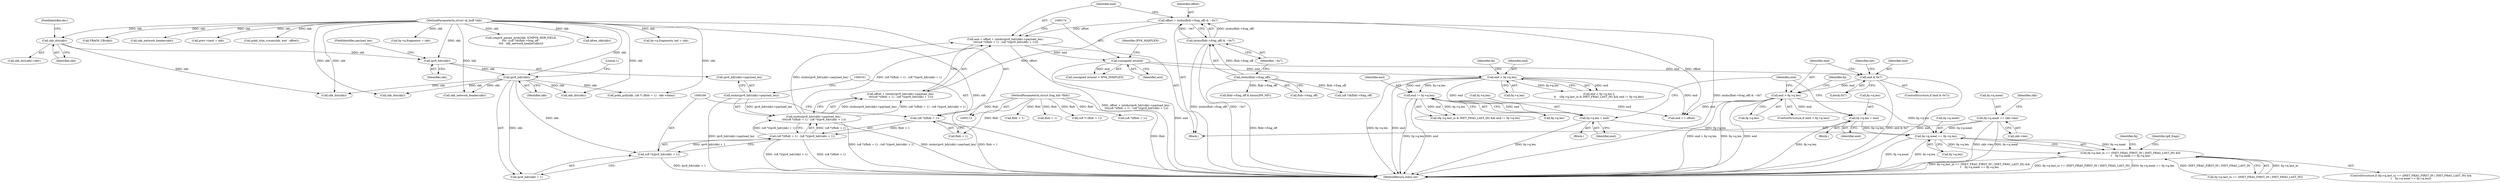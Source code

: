 digraph "0_linux_70789d7052239992824628db8133de08dc78e593_0@pointer" {
"1000538" [label="(Call,fq->q.meat == fq->q.len)"];
"1000489" [label="(Call,fq->q.meat += skb->len)"];
"1000311" [label="(Call,fq->q.len = end)"];
"1000294" [label="(Call,end > fq->q.len)"];
"1000280" [label="(Call,end & 0x7)"];
"1000173" [label="(Call,(unsigned int)end)"];
"1000149" [label="(Call,end = offset + (ntohs(ipv6_hdr(skb)->payload_len) -\n\t\t\t((u8 *)(fhdr + 1) - (u8 *)(ipv6_hdr(skb) + 1))))"];
"1000141" [label="(Call,offset = ntohs(fhdr->frag_off) & ~0x7)"];
"1000143" [label="(Call,ntohs(fhdr->frag_off) & ~0x7)"];
"1000144" [label="(Call,ntohs(fhdr->frag_off))"];
"1000153" [label="(Call,ntohs(ipv6_hdr(skb)->payload_len) -\n\t\t\t((u8 *)(fhdr + 1) - (u8 *)(ipv6_hdr(skb) + 1)))"];
"1000154" [label="(Call,ntohs(ipv6_hdr(skb)->payload_len))"];
"1000159" [label="(Call,(u8 *)(fhdr + 1) - (u8 *)(ipv6_hdr(skb) + 1))"];
"1000160" [label="(Call,(u8 *)(fhdr + 1))"];
"1000116" [label="(MethodParameterIn,struct frag_hdr *fhdr)"];
"1000165" [label="(Call,(u8 *)(ipv6_hdr(skb) + 1))"];
"1000168" [label="(Call,ipv6_hdr(skb))"];
"1000156" [label="(Call,ipv6_hdr(skb))"];
"1000129" [label="(Call,skb_dst(skb))"];
"1000115" [label="(MethodParameterIn,struct sk_buff *skb)"];
"1000270" [label="(Call,fq->q.len = end)"];
"1000255" [label="(Call,end != fq->q.len)"];
"1000240" [label="(Call,end < fq->q.len)"];
"1000528" [label="(Call,fq->q.last_in == (INET_FRAG_FIRST_IN | INET_FRAG_LAST_IN) &&\n\t    fq->q.meat == fq->q.len)"];
"1000131" [label="(FieldIdentifier,dev)"];
"1000597" [label="(MethodReturn,static int)"];
"1000489" [label="(Call,fq->q.meat += skb->len)"];
"1000155" [label="(Call,ipv6_hdr(skb)->payload_len)"];
"1000209" [label="(Call,skb_network_header(skb))"];
"1000311" [label="(Call,fq->q.len = end)"];
"1000296" [label="(Call,fq->q.len)"];
"1000173" [label="(Call,(unsigned int)end)"];
"1000237" [label="(Block,)"];
"1000279" [label="(ControlStructure,if (end & 0x7))"];
"1000115" [label="(MethodParameterIn,struct sk_buff *skb)"];
"1000317" [label="(Identifier,end)"];
"1000118" [label="(Block,)"];
"1000143" [label="(Call,ntohs(fhdr->frag_off) & ~0x7)"];
"1000130" [label="(Identifier,skb)"];
"1000527" [label="(ControlStructure,if (fq->q.last_in == (INET_FRAG_FIRST_IN | INET_FRAG_LAST_IN) &&\n\t    fq->q.meat == fq->q.len))"];
"1000158" [label="(FieldIdentifier,payload_len)"];
"1000151" [label="(Call,offset + (ntohs(ipv6_hdr(skb)->payload_len) -\n\t\t\t((u8 *)(fhdr + 1) - (u8 *)(ipv6_hdr(skb) + 1))))"];
"1000255" [label="(Call,end != fq->q.len)"];
"1000270" [label="(Call,fq->q.len = end)"];
"1000247" [label="(Call,(fq->q.last_in & INET_FRAG_LAST_IN) && end != fq->q.len)"];
"1000239" [label="(Call,end < fq->q.len ||\n\t\t    ((fq->q.last_in & INET_FRAG_LAST_IN) && end != fq->q.len))"];
"1000301" [label="(Block,)"];
"1000160" [label="(Call,(u8 *)(fhdr + 1))"];
"1000453" [label="(Call,fq->q.fragments = skb)"];
"1000169" [label="(Identifier,skb)"];
"1000529" [label="(Call,fq->q.last_in == (INET_FRAG_FIRST_IN | INET_FRAG_LAST_IN))"];
"1000167" [label="(Call,ipv6_hdr(skb) + 1)"];
"1000116" [label="(MethodParameterIn,struct frag_hdr *fhdr)"];
"1000589" [label="(Call,skb_dst(skb))"];
"1000285" [label="(Identifier,net)"];
"1000181" [label="(Call,skb_dst(skb))"];
"1000282" [label="(Literal,0x7)"];
"1000142" [label="(Identifier,offset)"];
"1000153" [label="(Call,ntohs(ipv6_hdr(skb)->payload_len) -\n\t\t\t((u8 *)(fhdr + 1) - (u8 *)(ipv6_hdr(skb) + 1)))"];
"1000184" [label="(Call,icmpv6_param_prob(skb, ICMPV6_HDR_FIELD,\n\t\t\t\t  ((u8 *)&fhdr->frag_off -\n\t\t\t\t   skb_network_header(skb))))"];
"1000551" [label="(Identifier,fq)"];
"1000539" [label="(Call,fq->q.meat)"];
"1000538" [label="(Call,fq->q.meat == fq->q.len)"];
"1000257" [label="(Call,fq->q.len)"];
"1000141" [label="(Call,offset = ntohs(fhdr->frag_off) & ~0x7)"];
"1000148" [label="(Identifier,~0x7)"];
"1000242" [label="(Call,fq->q.len)"];
"1000251" [label="(Identifier,fq)"];
"1000592" [label="(Call,kfree_skb(skb))"];
"1000224" [label="(Call,fhdr + 1)"];
"1000128" [label="(Call,skb_dst(skb)->dev)"];
"1000170" [label="(Literal,1)"];
"1000150" [label="(Identifier,end)"];
"1000287" [label="(Call,skb_dst(skb))"];
"1000276" [label="(Identifier,end)"];
"1000330" [label="(Call,fhdr + 1)"];
"1000256" [label="(Identifier,end)"];
"1000320" [label="(Identifier,end)"];
"1000325" [label="(Call,pskb_pull(skb, (u8 *) (fhdr + 1) - skb->data))"];
"1000271" [label="(Call,fq->q.len)"];
"1000500" [label="(Identifier,skb)"];
"1000188" [label="(Call,(u8 *)&fhdr->frag_off)"];
"1000240" [label="(Call,end < fq->q.len)"];
"1000293" [label="(ControlStructure,if (end > fq->q.len))"];
"1000281" [label="(Identifier,end)"];
"1000165" [label="(Call,(u8 *)(ipv6_hdr(skb) + 1))"];
"1000544" [label="(Call,fq->q.len)"];
"1000145" [label="(Call,fhdr->frag_off)"];
"1000490" [label="(Call,fq->q.meat)"];
"1000156" [label="(Call,ipv6_hdr(skb))"];
"1000312" [label="(Call,fq->q.len)"];
"1000172" [label="(Call,(unsigned int)end > IPV6_MAXPLEN)"];
"1000280" [label="(Call,end & 0x7)"];
"1000162" [label="(Call,fhdr + 1)"];
"1000438" [label="(Call,fq->q.fragments_tail = skb)"];
"1000426" [label="(Call,FRAG6_CB(skb))"];
"1000194" [label="(Call,skb_network_header(skb))"];
"1000294" [label="(Call,end > fq->q.len)"];
"1000528" [label="(Call,fq->q.last_in == (INET_FRAG_FIRST_IN | INET_FRAG_LAST_IN) &&\n\t    fq->q.meat == fq->q.len)"];
"1000231" [label="(Call,fhdr->frag_off & htons(IP6_MF))"];
"1000175" [label="(Identifier,end)"];
"1000557" [label="(Identifier,ip6_frags)"];
"1000447" [label="(Call,prev->next = skb)"];
"1000144" [label="(Call,ntohs(fhdr->frag_off))"];
"1000129" [label="(Call,skb_dst(skb))"];
"1000176" [label="(Identifier,IPV6_MAXPLEN)"];
"1000328" [label="(Call,(u8 *) (fhdr + 1))"];
"1000338" [label="(Call,pskb_trim_rcsum(skb, end - offset))"];
"1000319" [label="(Call,end == offset)"];
"1000222" [label="(Call,(u8 *)(fhdr + 1))"];
"1000157" [label="(Identifier,skb)"];
"1000241" [label="(Identifier,end)"];
"1000295" [label="(Identifier,end)"];
"1000159" [label="(Call,(u8 *)(fhdr + 1) - (u8 *)(ipv6_hdr(skb) + 1))"];
"1000154" [label="(Call,ntohs(ipv6_hdr(skb)->payload_len))"];
"1000149" [label="(Call,end = offset + (ntohs(ipv6_hdr(skb)->payload_len) -\n\t\t\t((u8 *)(fhdr + 1) - (u8 *)(ipv6_hdr(skb) + 1))))"];
"1000168" [label="(Call,ipv6_hdr(skb))"];
"1000306" [label="(Identifier,fq)"];
"1000495" [label="(Call,skb->len)"];
"1000538" -> "1000528"  [label="AST: "];
"1000538" -> "1000544"  [label="CFG: "];
"1000539" -> "1000538"  [label="AST: "];
"1000544" -> "1000538"  [label="AST: "];
"1000528" -> "1000538"  [label="CFG: "];
"1000538" -> "1000597"  [label="DDG: fq->q.meat"];
"1000538" -> "1000597"  [label="DDG: fq->q.len"];
"1000538" -> "1000528"  [label="DDG: fq->q.meat"];
"1000538" -> "1000528"  [label="DDG: fq->q.len"];
"1000489" -> "1000538"  [label="DDG: fq->q.meat"];
"1000311" -> "1000538"  [label="DDG: fq->q.len"];
"1000294" -> "1000538"  [label="DDG: fq->q.len"];
"1000270" -> "1000538"  [label="DDG: fq->q.len"];
"1000489" -> "1000118"  [label="AST: "];
"1000489" -> "1000495"  [label="CFG: "];
"1000490" -> "1000489"  [label="AST: "];
"1000495" -> "1000489"  [label="AST: "];
"1000500" -> "1000489"  [label="CFG: "];
"1000489" -> "1000597"  [label="DDG: skb->len"];
"1000489" -> "1000597"  [label="DDG: fq->q.meat"];
"1000311" -> "1000301"  [label="AST: "];
"1000311" -> "1000317"  [label="CFG: "];
"1000312" -> "1000311"  [label="AST: "];
"1000317" -> "1000311"  [label="AST: "];
"1000320" -> "1000311"  [label="CFG: "];
"1000311" -> "1000597"  [label="DDG: fq->q.len"];
"1000294" -> "1000311"  [label="DDG: end"];
"1000294" -> "1000293"  [label="AST: "];
"1000294" -> "1000296"  [label="CFG: "];
"1000295" -> "1000294"  [label="AST: "];
"1000296" -> "1000294"  [label="AST: "];
"1000306" -> "1000294"  [label="CFG: "];
"1000320" -> "1000294"  [label="CFG: "];
"1000294" -> "1000597"  [label="DDG: end > fq->q.len"];
"1000294" -> "1000597"  [label="DDG: fq->q.len"];
"1000294" -> "1000597"  [label="DDG: end"];
"1000280" -> "1000294"  [label="DDG: end"];
"1000294" -> "1000319"  [label="DDG: end"];
"1000280" -> "1000279"  [label="AST: "];
"1000280" -> "1000282"  [label="CFG: "];
"1000281" -> "1000280"  [label="AST: "];
"1000282" -> "1000280"  [label="AST: "];
"1000285" -> "1000280"  [label="CFG: "];
"1000295" -> "1000280"  [label="CFG: "];
"1000280" -> "1000597"  [label="DDG: end & 0x7"];
"1000280" -> "1000597"  [label="DDG: end"];
"1000173" -> "1000280"  [label="DDG: end"];
"1000173" -> "1000172"  [label="AST: "];
"1000173" -> "1000175"  [label="CFG: "];
"1000174" -> "1000173"  [label="AST: "];
"1000175" -> "1000173"  [label="AST: "];
"1000176" -> "1000173"  [label="CFG: "];
"1000173" -> "1000597"  [label="DDG: end"];
"1000173" -> "1000172"  [label="DDG: end"];
"1000149" -> "1000173"  [label="DDG: end"];
"1000173" -> "1000240"  [label="DDG: end"];
"1000149" -> "1000118"  [label="AST: "];
"1000149" -> "1000151"  [label="CFG: "];
"1000150" -> "1000149"  [label="AST: "];
"1000151" -> "1000149"  [label="AST: "];
"1000174" -> "1000149"  [label="CFG: "];
"1000149" -> "1000597"  [label="DDG: offset + (ntohs(ipv6_hdr(skb)->payload_len) -\n\t\t\t((u8 *)(fhdr + 1) - (u8 *)(ipv6_hdr(skb) + 1)))"];
"1000141" -> "1000149"  [label="DDG: offset"];
"1000153" -> "1000149"  [label="DDG: ntohs(ipv6_hdr(skb)->payload_len)"];
"1000153" -> "1000149"  [label="DDG: (u8 *)(fhdr + 1) - (u8 *)(ipv6_hdr(skb) + 1)"];
"1000141" -> "1000118"  [label="AST: "];
"1000141" -> "1000143"  [label="CFG: "];
"1000142" -> "1000141"  [label="AST: "];
"1000143" -> "1000141"  [label="AST: "];
"1000150" -> "1000141"  [label="CFG: "];
"1000141" -> "1000597"  [label="DDG: ntohs(fhdr->frag_off) & ~0x7"];
"1000143" -> "1000141"  [label="DDG: ntohs(fhdr->frag_off)"];
"1000143" -> "1000141"  [label="DDG: ~0x7"];
"1000141" -> "1000151"  [label="DDG: offset"];
"1000141" -> "1000319"  [label="DDG: offset"];
"1000143" -> "1000148"  [label="CFG: "];
"1000144" -> "1000143"  [label="AST: "];
"1000148" -> "1000143"  [label="AST: "];
"1000143" -> "1000597"  [label="DDG: ntohs(fhdr->frag_off)"];
"1000143" -> "1000597"  [label="DDG: ~0x7"];
"1000144" -> "1000143"  [label="DDG: fhdr->frag_off"];
"1000144" -> "1000145"  [label="CFG: "];
"1000145" -> "1000144"  [label="AST: "];
"1000148" -> "1000144"  [label="CFG: "];
"1000144" -> "1000597"  [label="DDG: fhdr->frag_off"];
"1000144" -> "1000188"  [label="DDG: fhdr->frag_off"];
"1000144" -> "1000231"  [label="DDG: fhdr->frag_off"];
"1000153" -> "1000151"  [label="AST: "];
"1000153" -> "1000159"  [label="CFG: "];
"1000154" -> "1000153"  [label="AST: "];
"1000159" -> "1000153"  [label="AST: "];
"1000151" -> "1000153"  [label="CFG: "];
"1000153" -> "1000597"  [label="DDG: (u8 *)(fhdr + 1) - (u8 *)(ipv6_hdr(skb) + 1)"];
"1000153" -> "1000597"  [label="DDG: ntohs(ipv6_hdr(skb)->payload_len)"];
"1000153" -> "1000151"  [label="DDG: ntohs(ipv6_hdr(skb)->payload_len)"];
"1000153" -> "1000151"  [label="DDG: (u8 *)(fhdr + 1) - (u8 *)(ipv6_hdr(skb) + 1)"];
"1000154" -> "1000153"  [label="DDG: ipv6_hdr(skb)->payload_len"];
"1000159" -> "1000153"  [label="DDG: (u8 *)(fhdr + 1)"];
"1000159" -> "1000153"  [label="DDG: (u8 *)(ipv6_hdr(skb) + 1)"];
"1000154" -> "1000155"  [label="CFG: "];
"1000155" -> "1000154"  [label="AST: "];
"1000161" -> "1000154"  [label="CFG: "];
"1000154" -> "1000597"  [label="DDG: ipv6_hdr(skb)->payload_len"];
"1000159" -> "1000165"  [label="CFG: "];
"1000160" -> "1000159"  [label="AST: "];
"1000165" -> "1000159"  [label="AST: "];
"1000159" -> "1000597"  [label="DDG: (u8 *)(fhdr + 1)"];
"1000159" -> "1000597"  [label="DDG: (u8 *)(ipv6_hdr(skb) + 1)"];
"1000160" -> "1000159"  [label="DDG: fhdr + 1"];
"1000165" -> "1000159"  [label="DDG: ipv6_hdr(skb) + 1"];
"1000160" -> "1000162"  [label="CFG: "];
"1000161" -> "1000160"  [label="AST: "];
"1000162" -> "1000160"  [label="AST: "];
"1000166" -> "1000160"  [label="CFG: "];
"1000160" -> "1000597"  [label="DDG: fhdr + 1"];
"1000116" -> "1000160"  [label="DDG: fhdr"];
"1000116" -> "1000113"  [label="AST: "];
"1000116" -> "1000597"  [label="DDG: fhdr"];
"1000116" -> "1000162"  [label="DDG: fhdr"];
"1000116" -> "1000222"  [label="DDG: fhdr"];
"1000116" -> "1000224"  [label="DDG: fhdr"];
"1000116" -> "1000328"  [label="DDG: fhdr"];
"1000116" -> "1000330"  [label="DDG: fhdr"];
"1000165" -> "1000167"  [label="CFG: "];
"1000166" -> "1000165"  [label="AST: "];
"1000167" -> "1000165"  [label="AST: "];
"1000165" -> "1000597"  [label="DDG: ipv6_hdr(skb) + 1"];
"1000168" -> "1000165"  [label="DDG: skb"];
"1000168" -> "1000167"  [label="AST: "];
"1000168" -> "1000169"  [label="CFG: "];
"1000169" -> "1000168"  [label="AST: "];
"1000170" -> "1000168"  [label="CFG: "];
"1000168" -> "1000167"  [label="DDG: skb"];
"1000156" -> "1000168"  [label="DDG: skb"];
"1000115" -> "1000168"  [label="DDG: skb"];
"1000168" -> "1000181"  [label="DDG: skb"];
"1000168" -> "1000209"  [label="DDG: skb"];
"1000168" -> "1000287"  [label="DDG: skb"];
"1000168" -> "1000325"  [label="DDG: skb"];
"1000168" -> "1000589"  [label="DDG: skb"];
"1000156" -> "1000155"  [label="AST: "];
"1000156" -> "1000157"  [label="CFG: "];
"1000157" -> "1000156"  [label="AST: "];
"1000158" -> "1000156"  [label="CFG: "];
"1000129" -> "1000156"  [label="DDG: skb"];
"1000115" -> "1000156"  [label="DDG: skb"];
"1000129" -> "1000128"  [label="AST: "];
"1000129" -> "1000130"  [label="CFG: "];
"1000130" -> "1000129"  [label="AST: "];
"1000131" -> "1000129"  [label="CFG: "];
"1000115" -> "1000129"  [label="DDG: skb"];
"1000129" -> "1000589"  [label="DDG: skb"];
"1000115" -> "1000113"  [label="AST: "];
"1000115" -> "1000597"  [label="DDG: skb"];
"1000115" -> "1000181"  [label="DDG: skb"];
"1000115" -> "1000184"  [label="DDG: skb"];
"1000115" -> "1000194"  [label="DDG: skb"];
"1000115" -> "1000209"  [label="DDG: skb"];
"1000115" -> "1000287"  [label="DDG: skb"];
"1000115" -> "1000325"  [label="DDG: skb"];
"1000115" -> "1000338"  [label="DDG: skb"];
"1000115" -> "1000426"  [label="DDG: skb"];
"1000115" -> "1000438"  [label="DDG: skb"];
"1000115" -> "1000447"  [label="DDG: skb"];
"1000115" -> "1000453"  [label="DDG: skb"];
"1000115" -> "1000589"  [label="DDG: skb"];
"1000115" -> "1000592"  [label="DDG: skb"];
"1000270" -> "1000237"  [label="AST: "];
"1000270" -> "1000276"  [label="CFG: "];
"1000271" -> "1000270"  [label="AST: "];
"1000276" -> "1000270"  [label="AST: "];
"1000320" -> "1000270"  [label="CFG: "];
"1000270" -> "1000597"  [label="DDG: fq->q.len"];
"1000255" -> "1000270"  [label="DDG: end"];
"1000240" -> "1000270"  [label="DDG: end"];
"1000255" -> "1000247"  [label="AST: "];
"1000255" -> "1000257"  [label="CFG: "];
"1000256" -> "1000255"  [label="AST: "];
"1000257" -> "1000255"  [label="AST: "];
"1000247" -> "1000255"  [label="CFG: "];
"1000255" -> "1000597"  [label="DDG: fq->q.len"];
"1000255" -> "1000597"  [label="DDG: end"];
"1000255" -> "1000247"  [label="DDG: end"];
"1000255" -> "1000247"  [label="DDG: fq->q.len"];
"1000240" -> "1000255"  [label="DDG: end"];
"1000240" -> "1000255"  [label="DDG: fq->q.len"];
"1000255" -> "1000319"  [label="DDG: end"];
"1000240" -> "1000239"  [label="AST: "];
"1000240" -> "1000242"  [label="CFG: "];
"1000241" -> "1000240"  [label="AST: "];
"1000242" -> "1000240"  [label="AST: "];
"1000251" -> "1000240"  [label="CFG: "];
"1000239" -> "1000240"  [label="CFG: "];
"1000240" -> "1000597"  [label="DDG: fq->q.len"];
"1000240" -> "1000597"  [label="DDG: end"];
"1000240" -> "1000239"  [label="DDG: end"];
"1000240" -> "1000239"  [label="DDG: fq->q.len"];
"1000240" -> "1000319"  [label="DDG: end"];
"1000528" -> "1000527"  [label="AST: "];
"1000528" -> "1000529"  [label="CFG: "];
"1000529" -> "1000528"  [label="AST: "];
"1000551" -> "1000528"  [label="CFG: "];
"1000557" -> "1000528"  [label="CFG: "];
"1000528" -> "1000597"  [label="DDG: fq->q.last_in == (INET_FRAG_FIRST_IN | INET_FRAG_LAST_IN) &&\n\t    fq->q.meat == fq->q.len"];
"1000528" -> "1000597"  [label="DDG: fq->q.last_in == (INET_FRAG_FIRST_IN | INET_FRAG_LAST_IN)"];
"1000528" -> "1000597"  [label="DDG: fq->q.meat == fq->q.len"];
"1000529" -> "1000528"  [label="DDG: fq->q.last_in"];
"1000529" -> "1000528"  [label="DDG: INET_FRAG_FIRST_IN | INET_FRAG_LAST_IN"];
}
